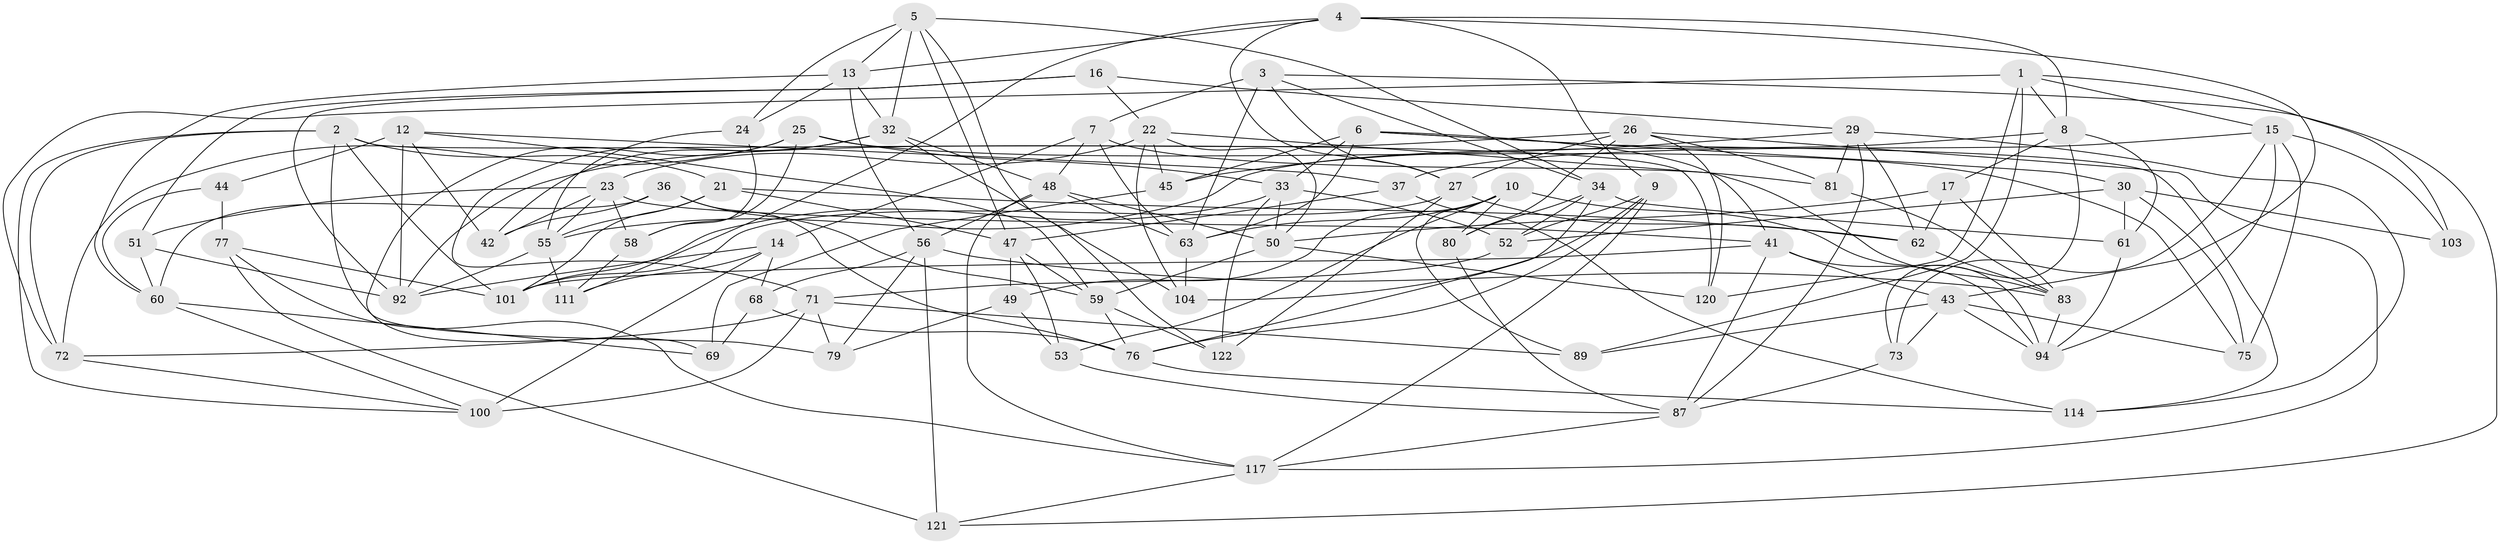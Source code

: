 // original degree distribution, {4: 1.0}
// Generated by graph-tools (version 1.1) at 2025/42/03/06/25 10:42:21]
// undirected, 76 vertices, 192 edges
graph export_dot {
graph [start="1"]
  node [color=gray90,style=filled];
  1 [super="+86"];
  2 [super="+11"];
  3 [super="+28"];
  4 [super="+57"];
  5 [super="+18"];
  6 [super="+19"];
  7 [super="+78"];
  8 [super="+35"];
  9 [super="+46"];
  10 [super="+118"];
  12 [super="+95"];
  13 [super="+39"];
  14 [super="+20"];
  15 [super="+116"];
  16;
  17;
  21 [super="+31"];
  22 [super="+115"];
  23 [super="+74"];
  24;
  25 [super="+64"];
  26 [super="+40"];
  27 [super="+90"];
  29 [super="+108"];
  30 [super="+93"];
  32 [super="+38"];
  33 [super="+67"];
  34 [super="+97"];
  36;
  37;
  41 [super="+66"];
  42;
  43 [super="+99"];
  44;
  45;
  47 [super="+106"];
  48 [super="+107"];
  49;
  50 [super="+54"];
  51;
  52 [super="+70"];
  53;
  55 [super="+84"];
  56 [super="+65"];
  58;
  59 [super="+96"];
  60 [super="+98"];
  61;
  62 [super="+82"];
  63 [super="+109"];
  68;
  69;
  71 [super="+91"];
  72 [super="+105"];
  73;
  75;
  76 [super="+88"];
  77;
  79;
  80;
  81;
  83 [super="+85"];
  87 [super="+102"];
  89;
  92 [super="+123"];
  94 [super="+112"];
  100 [super="+110"];
  101 [super="+113"];
  103;
  104;
  111;
  114;
  117 [super="+119"];
  120;
  121;
  122;
  1 -- 8;
  1 -- 103;
  1 -- 15;
  1 -- 120;
  1 -- 89;
  1 -- 72;
  2 -- 72;
  2 -- 79;
  2 -- 100;
  2 -- 120;
  2 -- 101;
  2 -- 21;
  3 -- 7 [weight=2];
  3 -- 27;
  3 -- 34;
  3 -- 121;
  3 -- 63;
  4 -- 111;
  4 -- 27;
  4 -- 8;
  4 -- 13;
  4 -- 43;
  4 -- 9;
  5 -- 32;
  5 -- 13;
  5 -- 34;
  5 -- 24;
  5 -- 122;
  5 -- 47;
  6 -- 45;
  6 -- 114;
  6 -- 63;
  6 -- 33;
  6 -- 41;
  6 -- 30;
  7 -- 63;
  7 -- 81;
  7 -- 14;
  7 -- 48;
  8 -- 73;
  8 -- 55;
  8 -- 17;
  8 -- 61;
  9 -- 104;
  9 -- 52 [weight=2];
  9 -- 117;
  9 -- 76;
  10 -- 89;
  10 -- 80;
  10 -- 63;
  10 -- 49;
  10 -- 53;
  10 -- 94;
  12 -- 37;
  12 -- 44 [weight=2];
  12 -- 59;
  12 -- 42;
  12 -- 92;
  13 -- 24;
  13 -- 32;
  13 -- 56;
  13 -- 60;
  14 -- 100 [weight=2];
  14 -- 68;
  14 -- 111;
  14 -- 92;
  15 -- 75;
  15 -- 73;
  15 -- 103;
  15 -- 37;
  15 -- 94;
  16 -- 29;
  16 -- 51;
  16 -- 92;
  16 -- 22;
  17 -- 50;
  17 -- 62;
  17 -- 83;
  21 -- 47;
  21 -- 62 [weight=2];
  21 -- 101;
  21 -- 55;
  22 -- 83;
  22 -- 104;
  22 -- 45;
  22 -- 23;
  22 -- 50;
  23 -- 58;
  23 -- 42;
  23 -- 55;
  23 -- 41;
  23 -- 51;
  24 -- 58;
  24 -- 55;
  25 -- 58;
  25 -- 75;
  25 -- 72 [weight=2];
  25 -- 69;
  25 -- 33;
  26 -- 81;
  26 -- 80;
  26 -- 120;
  26 -- 27;
  26 -- 117;
  26 -- 92;
  27 -- 122;
  27 -- 62;
  27 -- 101;
  29 -- 45;
  29 -- 81;
  29 -- 62;
  29 -- 114;
  29 -- 87;
  30 -- 61;
  30 -- 103 [weight=2];
  30 -- 52;
  30 -- 75;
  32 -- 42;
  32 -- 104;
  32 -- 48;
  32 -- 71;
  33 -- 52;
  33 -- 122;
  33 -- 50;
  33 -- 101;
  34 -- 61;
  34 -- 52;
  34 -- 80;
  34 -- 76;
  36 -- 60;
  36 -- 76;
  36 -- 42;
  36 -- 59;
  37 -- 47;
  37 -- 114;
  41 -- 94;
  41 -- 101;
  41 -- 43;
  41 -- 87;
  43 -- 89;
  43 -- 94;
  43 -- 73;
  43 -- 75;
  44 -- 77;
  44 -- 60;
  45 -- 69;
  47 -- 53;
  47 -- 49;
  47 -- 59;
  48 -- 63;
  48 -- 56;
  48 -- 50;
  48 -- 117;
  49 -- 53;
  49 -- 79;
  50 -- 120;
  50 -- 59;
  51 -- 60;
  51 -- 92;
  52 -- 71;
  53 -- 87;
  55 -- 92;
  55 -- 111;
  56 -- 68;
  56 -- 121;
  56 -- 83;
  56 -- 79;
  58 -- 111;
  59 -- 76;
  59 -- 122;
  60 -- 100;
  60 -- 69;
  61 -- 94;
  62 -- 83;
  63 -- 104;
  68 -- 76;
  68 -- 69;
  71 -- 89;
  71 -- 100;
  71 -- 79;
  71 -- 72;
  72 -- 100;
  73 -- 87;
  76 -- 114;
  77 -- 121;
  77 -- 117;
  77 -- 101;
  80 -- 87;
  81 -- 83;
  83 -- 94;
  87 -- 117;
  117 -- 121;
}
